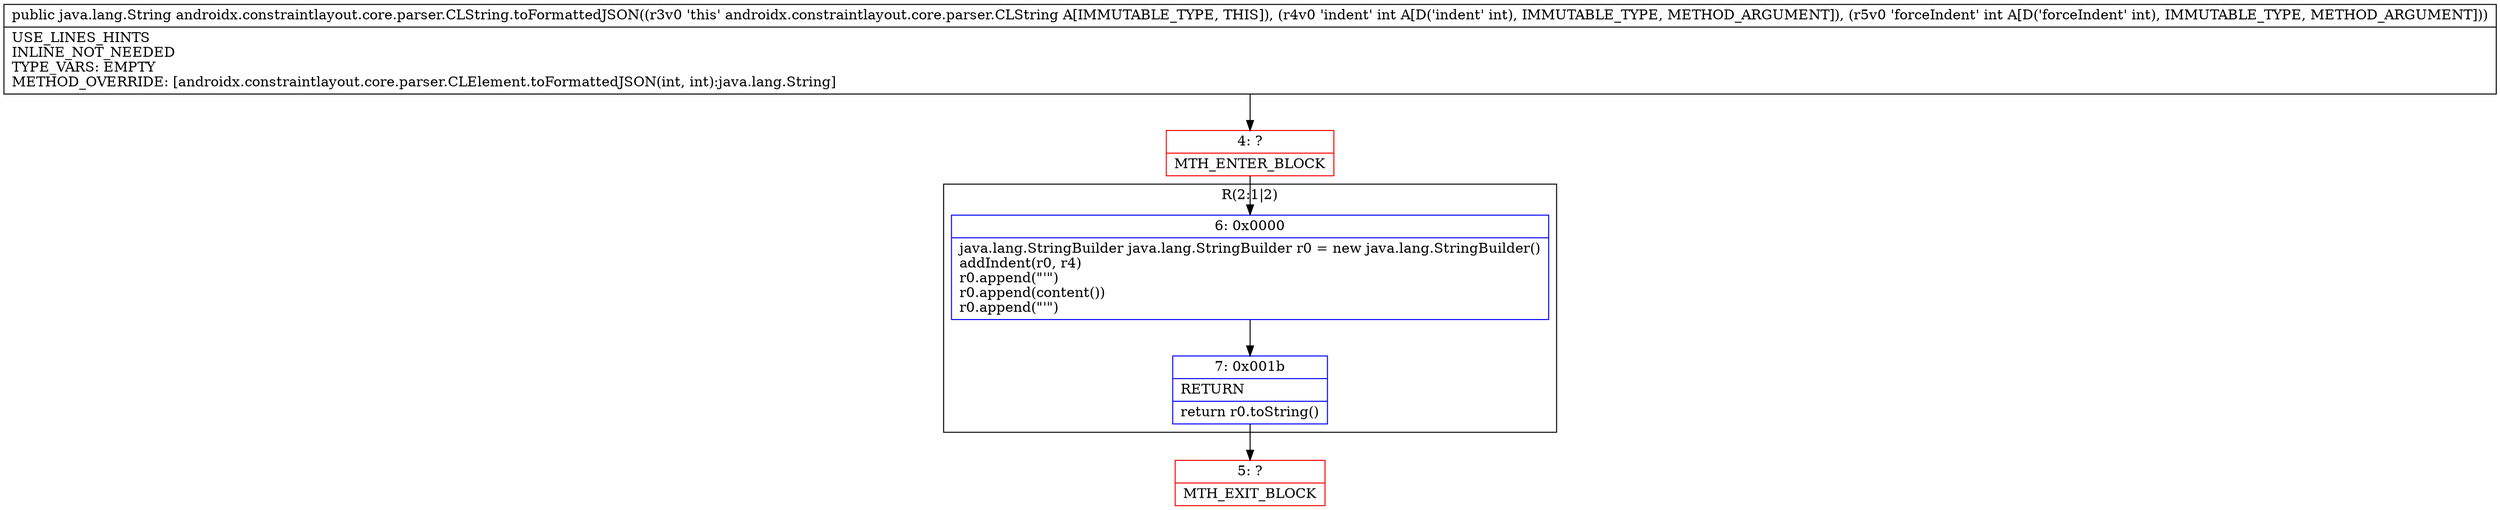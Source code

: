 digraph "CFG forandroidx.constraintlayout.core.parser.CLString.toFormattedJSON(II)Ljava\/lang\/String;" {
subgraph cluster_Region_1816970160 {
label = "R(2:1|2)";
node [shape=record,color=blue];
Node_6 [shape=record,label="{6\:\ 0x0000|java.lang.StringBuilder java.lang.StringBuilder r0 = new java.lang.StringBuilder()\laddIndent(r0, r4)\lr0.append(\"'\")\lr0.append(content())\lr0.append(\"'\")\l}"];
Node_7 [shape=record,label="{7\:\ 0x001b|RETURN\l|return r0.toString()\l}"];
}
Node_4 [shape=record,color=red,label="{4\:\ ?|MTH_ENTER_BLOCK\l}"];
Node_5 [shape=record,color=red,label="{5\:\ ?|MTH_EXIT_BLOCK\l}"];
MethodNode[shape=record,label="{public java.lang.String androidx.constraintlayout.core.parser.CLString.toFormattedJSON((r3v0 'this' androidx.constraintlayout.core.parser.CLString A[IMMUTABLE_TYPE, THIS]), (r4v0 'indent' int A[D('indent' int), IMMUTABLE_TYPE, METHOD_ARGUMENT]), (r5v0 'forceIndent' int A[D('forceIndent' int), IMMUTABLE_TYPE, METHOD_ARGUMENT]))  | USE_LINES_HINTS\lINLINE_NOT_NEEDED\lTYPE_VARS: EMPTY\lMETHOD_OVERRIDE: [androidx.constraintlayout.core.parser.CLElement.toFormattedJSON(int, int):java.lang.String]\l}"];
MethodNode -> Node_4;Node_6 -> Node_7;
Node_7 -> Node_5;
Node_4 -> Node_6;
}

